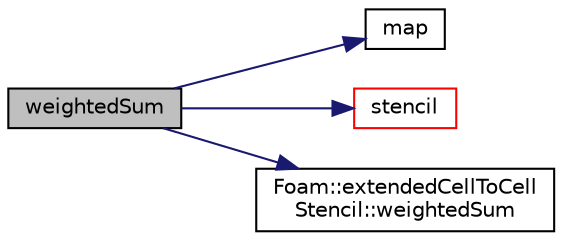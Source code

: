 digraph "weightedSum"
{
  bgcolor="transparent";
  edge [fontname="Helvetica",fontsize="10",labelfontname="Helvetica",labelfontsize="10"];
  node [fontname="Helvetica",fontsize="10",shape=record];
  rankdir="LR";
  Node42 [label="weightedSum",height=0.2,width=0.4,color="black", fillcolor="grey75", style="filled", fontcolor="black"];
  Node42 -> Node43 [color="midnightblue",fontsize="10",style="solid",fontname="Helvetica"];
  Node43 [label="map",height=0.2,width=0.4,color="black",URL="$a23461.html#a6f719d71f56ee9f97626c13b322ea4fe",tooltip="Return reference to the parallel distribution map. "];
  Node42 -> Node44 [color="midnightblue",fontsize="10",style="solid",fontname="Helvetica"];
  Node44 [label="stencil",height=0.2,width=0.4,color="red",URL="$a23461.html#a411eaf3a58bffc0f951bec8db6ceeba6",tooltip="Return reference to the stencil. "];
  Node42 -> Node49 [color="midnightblue",fontsize="10",style="solid",fontname="Helvetica"];
  Node49 [label="Foam::extendedCellToCell\lStencil::weightedSum",height=0.2,width=0.4,color="black",URL="$a23457.html#a7542b7d5a32cccc32972271a00ea5536",tooltip="Sum surface field contributions to create cell values. "];
}
